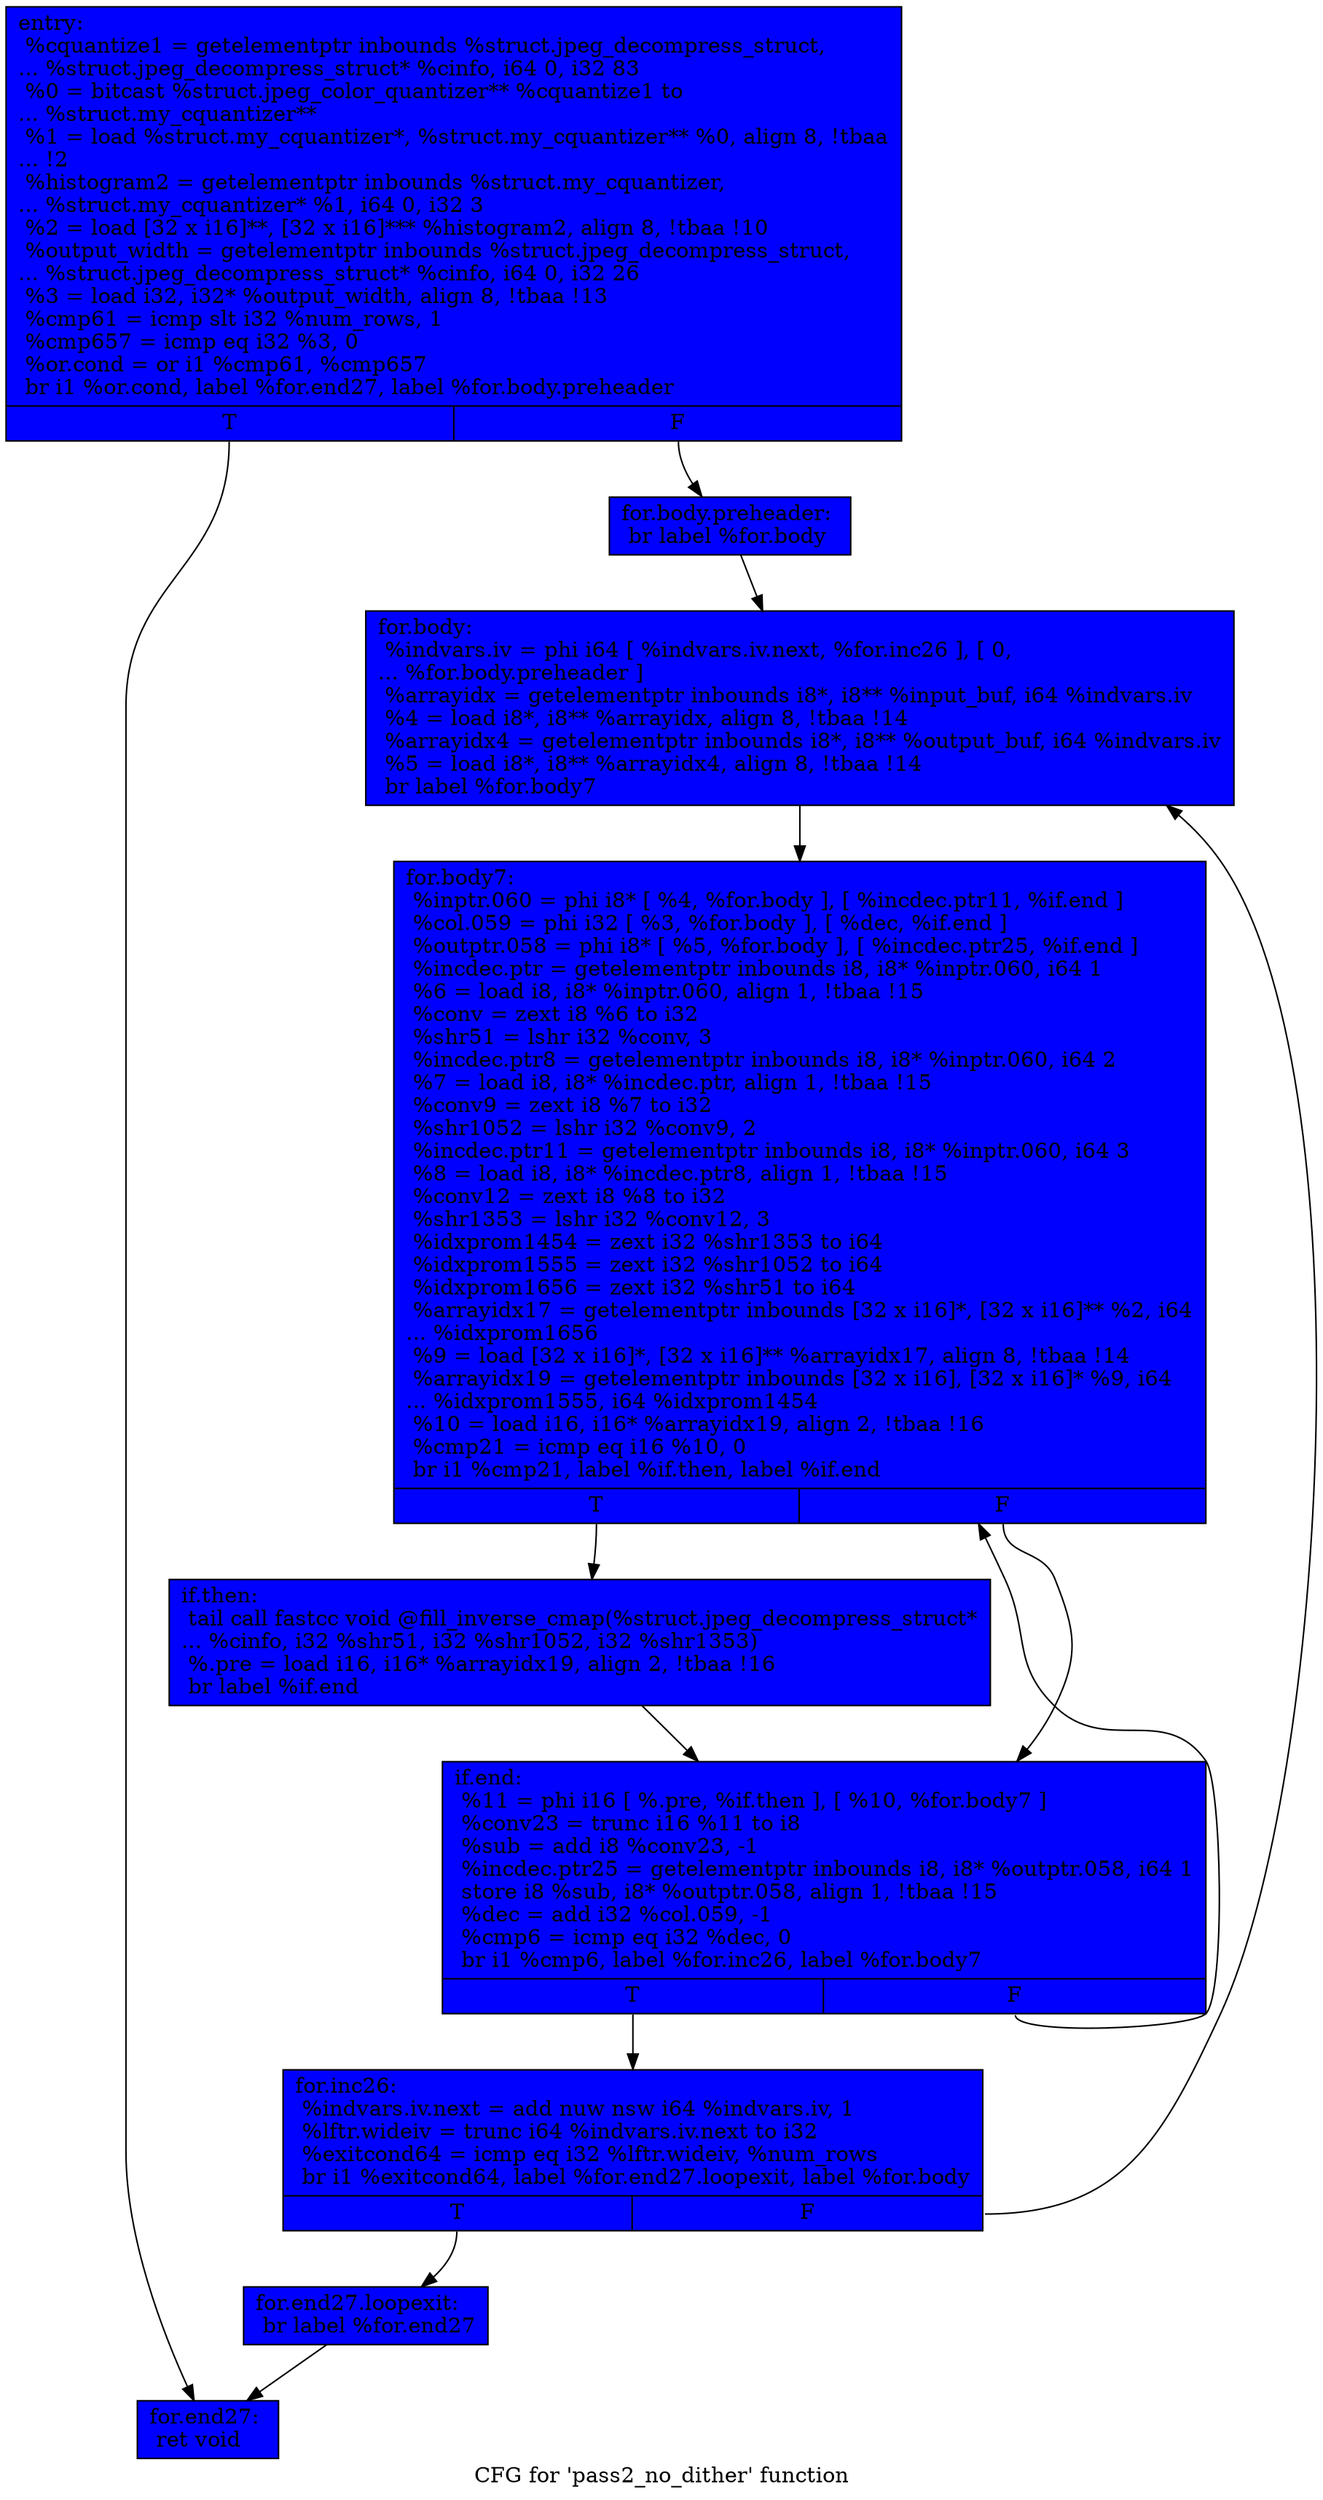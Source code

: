 digraph "CFG for 'pass2_no_dither' function" {
	label="CFG for 'pass2_no_dither' function";

	Node0x627c5a0 [shape=record, style = filled, fillcolor = blue, label="{entry:\l  %cquantize1 = getelementptr inbounds %struct.jpeg_decompress_struct,\l... %struct.jpeg_decompress_struct* %cinfo, i64 0, i32 83\l  %0 = bitcast %struct.jpeg_color_quantizer** %cquantize1 to\l... %struct.my_cquantizer**\l  %1 = load %struct.my_cquantizer*, %struct.my_cquantizer** %0, align 8, !tbaa\l... !2\l  %histogram2 = getelementptr inbounds %struct.my_cquantizer,\l... %struct.my_cquantizer* %1, i64 0, i32 3\l  %2 = load [32 x i16]**, [32 x i16]*** %histogram2, align 8, !tbaa !10\l  %output_width = getelementptr inbounds %struct.jpeg_decompress_struct,\l... %struct.jpeg_decompress_struct* %cinfo, i64 0, i32 26\l  %3 = load i32, i32* %output_width, align 8, !tbaa !13\l  %cmp61 = icmp slt i32 %num_rows, 1\l  %cmp657 = icmp eq i32 %3, 0\l  %or.cond = or i1 %cmp61, %cmp657\l  br i1 %or.cond, label %for.end27, label %for.body.preheader\l|{<s0>T|<s1>F}}"];
	Node0x627c5a0:s0 -> Node0x627cb00;
	Node0x627c5a0:s1 -> Node0x627cc10;
	Node0x627cc10 [shape=record, style = filled, fillcolor = blue, label="{for.body.preheader:                               \l  br label %for.body\l}"];
	Node0x627cc10 -> Node0x627cec0;
	Node0x627cec0 [shape=record, style = filled, fillcolor = blue, label="{for.body:                                         \l  %indvars.iv = phi i64 [ %indvars.iv.next, %for.inc26 ], [ 0,\l... %for.body.preheader ]\l  %arrayidx = getelementptr inbounds i8*, i8** %input_buf, i64 %indvars.iv\l  %4 = load i8*, i8** %arrayidx, align 8, !tbaa !14\l  %arrayidx4 = getelementptr inbounds i8*, i8** %output_buf, i64 %indvars.iv\l  %5 = load i8*, i8** %arrayidx4, align 8, !tbaa !14\l  br label %for.body7\l}"];
	Node0x627cec0 -> Node0x627d360;
	Node0x627d360 [shape=record, style = filled, fillcolor = blue, label="{for.body7:                                        \l  %inptr.060 = phi i8* [ %4, %for.body ], [ %incdec.ptr11, %if.end ]\l  %col.059 = phi i32 [ %3, %for.body ], [ %dec, %if.end ]\l  %outptr.058 = phi i8* [ %5, %for.body ], [ %incdec.ptr25, %if.end ]\l  %incdec.ptr = getelementptr inbounds i8, i8* %inptr.060, i64 1\l  %6 = load i8, i8* %inptr.060, align 1, !tbaa !15\l  %conv = zext i8 %6 to i32\l  %shr51 = lshr i32 %conv, 3\l  %incdec.ptr8 = getelementptr inbounds i8, i8* %inptr.060, i64 2\l  %7 = load i8, i8* %incdec.ptr, align 1, !tbaa !15\l  %conv9 = zext i8 %7 to i32\l  %shr1052 = lshr i32 %conv9, 2\l  %incdec.ptr11 = getelementptr inbounds i8, i8* %inptr.060, i64 3\l  %8 = load i8, i8* %incdec.ptr8, align 1, !tbaa !15\l  %conv12 = zext i8 %8 to i32\l  %shr1353 = lshr i32 %conv12, 3\l  %idxprom1454 = zext i32 %shr1353 to i64\l  %idxprom1555 = zext i32 %shr1052 to i64\l  %idxprom1656 = zext i32 %shr51 to i64\l  %arrayidx17 = getelementptr inbounds [32 x i16]*, [32 x i16]** %2, i64\l... %idxprom1656\l  %9 = load [32 x i16]*, [32 x i16]** %arrayidx17, align 8, !tbaa !14\l  %arrayidx19 = getelementptr inbounds [32 x i16], [32 x i16]* %9, i64\l... %idxprom1555, i64 %idxprom1454\l  %10 = load i16, i16* %arrayidx19, align 2, !tbaa !16\l  %cmp21 = icmp eq i16 %10, 0\l  br i1 %cmp21, label %if.then, label %if.end\l|{<s0>T|<s1>F}}"];
	Node0x627d360:s0 -> Node0x627d220;
	Node0x627d360:s1 -> Node0x627d4d0;
	Node0x627d220 [shape=record, style = filled, fillcolor = blue, label="{if.then:                                          \l  tail call fastcc void @fill_inverse_cmap(%struct.jpeg_decompress_struct*\l... %cinfo, i32 %shr51, i32 %shr1052, i32 %shr1353)\l  %.pre = load i16, i16* %arrayidx19, align 2, !tbaa !16\l  br label %if.end\l}"];
	Node0x627d220 -> Node0x627d4d0;
	Node0x627d4d0 [shape=record, style = filled, fillcolor = blue, label="{if.end:                                           \l  %11 = phi i16 [ %.pre, %if.then ], [ %10, %for.body7 ]\l  %conv23 = trunc i16 %11 to i8\l  %sub = add i8 %conv23, -1\l  %incdec.ptr25 = getelementptr inbounds i8, i8* %outptr.058, i64 1\l  store i8 %sub, i8* %outptr.058, align 1, !tbaa !15\l  %dec = add i32 %col.059, -1\l  %cmp6 = icmp eq i32 %dec, 0\l  br i1 %cmp6, label %for.inc26, label %for.body7\l|{<s0>T|<s1>F}}"];
	Node0x627d4d0:s0 -> Node0x627cf40;
	Node0x627d4d0:s1 -> Node0x627d360;
	Node0x627cf40 [shape=record, style = filled, fillcolor = blue, label="{for.inc26:                                        \l  %indvars.iv.next = add nuw nsw i64 %indvars.iv, 1\l  %lftr.wideiv = trunc i64 %indvars.iv.next to i32\l  %exitcond64 = icmp eq i32 %lftr.wideiv, %num_rows\l  br i1 %exitcond64, label %for.end27.loopexit, label %for.body\l|{<s0>T|<s1>F}}"];
	Node0x627cf40:s0 -> Node0x62acf90;
	Node0x627cf40:s1 -> Node0x627cec0;
	Node0x62acf90 [shape=record, style = filled, fillcolor = blue, label="{for.end27.loopexit:                               \l  br label %for.end27\l}"];
	Node0x62acf90 -> Node0x627cb00;
	Node0x627cb00 [shape=record, style = filled, fillcolor = blue, label="{for.end27:                                        \l  ret void\l}"];
}
